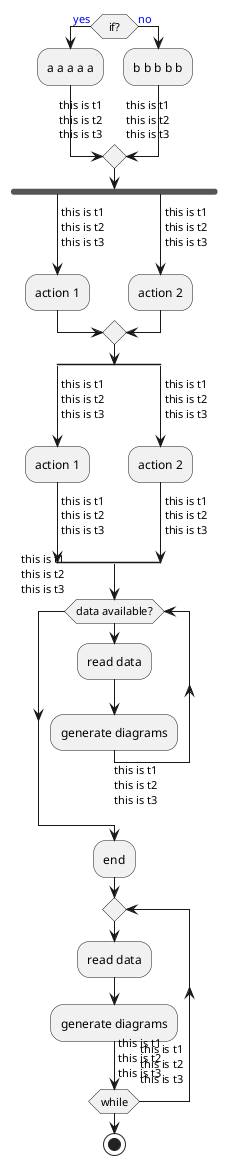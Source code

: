 {
  "sha1": "a8seq14f9wj54t6ntpvk0svgxo1j2d8",
  "insertion": {
    "when": "2024-06-01T09:03:02.878Z",
    "url": "https://forum.plantuml.net/15606/activity-arrow-label-overlap-on-some-activity-diagram",
    "user": "plantuml@gmail.com"
  }
}
@startuml
!t="this is t1\nthis is t2\nthis is t3\n"

if (if?) then (<color blue>yes)
  :a a a a a;
->t;
else (<color blue>no)
  :b b b b b;
->t;
endif
fork
->t;
  :action 1;
->t;
fork again
->t;
  :action 2;
->t;
end merge
split
->t;
  :action 1;
->t;
split again
->t;
  :action 2;
->t;
end split
while (data available?)
  :read data;
  :generate diagrams;
->t;
endwhile (t)
:end;
repeat
  :read data;
  :generate diagrams;
->t;
repeat while (while) is (t)
stop
@enduml
